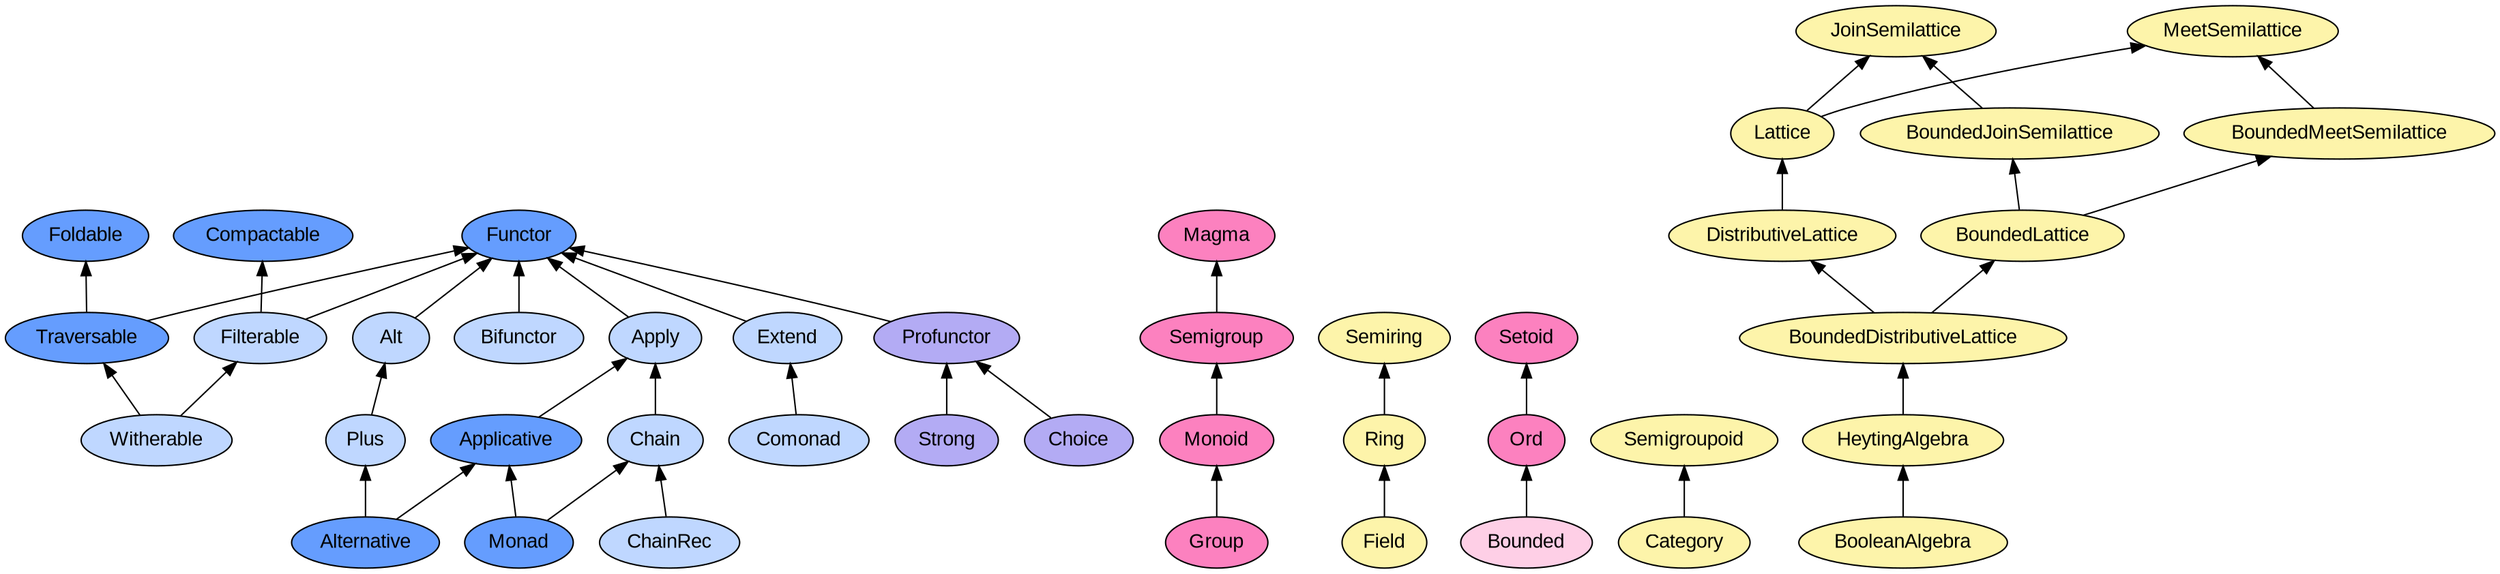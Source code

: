 digraph G {
  rankdir=BT;
  node [fontname="arial"];

  node [style=filled,color=black,fillcolor="#B3ABF4"];
  "Choice" [URL="./modules/Choice.ts.html"];
  "Profunctor" [URL="./modules/Profunctor.ts.html"];
  "Strong" [URL="./modules/Strong.ts.html"];

  "Strong" -> "Profunctor"
  "Choice" -> "Profunctor"

  node [style=filled,color=black,fillcolor="#FC81BF"];
  "Group" [URL="./modules/Group.ts.html"];
  "Magma" [URL="./modules/Magma.ts.html"];
  "Monoid" [URL="./modules/Monoid.ts.html"];
  "Semigroup" [URL="./modules/Semigroup.ts.html"];

  "Group" -> "Monoid"
  "Monoid" -> "Semigroup"
  "Semigroup" -> "Magma"

  node [style=filled,color=black,fillcolor="#FDF4AA"];
  "Field" [URL="./modules/Field.ts.html"];
  "Ring" [URL="./modules/Ring.ts.html"];
  "Semiring" [URL="./modules/Semiring.ts.html"];

  "Field" -> "Ring" -> "Semiring"

  node [style=filled,color=black,fillcolor="#FC81BF"];
  "Ord" [URL="./modules/Ord.ts.html"];
  "Setoid" [URL="./modules/Setoid.ts.html"];

  node [style=filled,color=black,fillcolor="#FECFE6"];
  "Bounded" [URL="./modules/Bounded.ts.html"];

  "Bounded" -> "Ord" -> "Setoid"

  node [style=filled,color=black,fillcolor="#FDF4AA"];
  "Category" [URL="./modules/Category.ts.html"];
  "Semigroupoid" [URL="./modules/Semigroupoid.ts.html"];

  "Category" -> "Semigroupoid"

  node [style=filled,color=black,fillcolor="#659DFE"];
  "Alternative" [URL="./modules/Alternative.ts.html"];
  "Applicative" [URL="./modules/Applicative.ts.html"];
  "Compactable" [URL="./modules/Compactable.ts.html"];
  "Foldable" [URL="./modules/Foldable.ts.html"];
  "Functor" [URL="./modules/Functor.ts.html"];
  "Monad" [URL="./modules/Monad.ts.html"];
  "Traversable" [URL="./modules/Traversable.ts.html"];

  node [style=filled,color=black,fillcolor="#BFD7FF"];
  "Alt" [URL="./modules/Alt.ts.html"];
  "Apply" [URL="./modules/Apply.ts.html"];
  "Bifunctor" [URL="./modules/Bifunctor.ts.html"];
  "Chain" [URL="./modules/Chain.ts.html"];
  "ChainRec" [URL="./modules/ChainRec.ts.html"];
  "Comonad" [URL="./modules/Comonad.ts.html"];
  "Compactable" [URL="./modules/Compactable.ts.html"];
  "Extend" [URL="./modules/Extend.ts.html"];
  "Filterable" [URL="./modules/Filterable.ts.html"];
  "Plus" [URL="./modules/Plus.ts.html"];
  "Profunctor" [URL="./modules/Profunctor.ts.html"];
  "Witherable" [URL="./modules/Witherable.ts.html"];

  "Profunctor" -> "Functor"
  "Alt" -> "Functor"
  "Bifunctor" -> "Functor"
  "Alternative" -> "Applicative"
  "Alternative" -> "Plus" -> "Alt"
  "Monad" -> "Applicative" -> "Apply" -> "Functor"
  "Monad" -> "Chain" -> "Apply"
  "ChainRec" -> "Chain"
  "Comonad" -> "Extend" -> "Functor"
  "Traversable" -> "Foldable"
  "Traversable" -> "Functor"
  "Filterable" -> "Functor"
  "Filterable" -> "Compactable"
  "Witherable" -> "Traversable"
  "Witherable" -> "Filterable"

  node [style=filled,color=black,fillcolor="#FDF4AA"];
  "BooleanAlgebra" [URL="./modules/BooleanAlgebra.ts.html"];
  "BoundedDistributiveLattice" [URL="./modules/BoundedDistributiveLattice.ts.html"];
  "BoundedJoinSemilattice" [URL="./modules/BoundedJoinSemilattice.ts.html"];
  "BoundedLattice" [URL="./modules/BoundedLattice.ts.html"];
  "BoundedMeetSemilattice" [URL="./modules/BoundedMeetSemilattice.ts.html"];
  "DistributiveLattice" [URL="./modules/DistributiveLattice.ts.html"];
  "HeytingAlgebra" [URL="./modules/HeytingAlgebra.ts.html"];
  "JoinSemilattice" [URL="./modules/JoinSemilattice.ts.html"];
  "Lattice" [URL="./modules/Lattice.ts.html"];
  "MeetSemilattice" [URL="./modules/MeetSemilattice.ts.html"];

  "BooleanAlgebra" -> "HeytingAlgebra" -> "BoundedDistributiveLattice" -> "BoundedLattice" -> "BoundedJoinSemilattice"
  "BoundedDistributiveLattice" -> "DistributiveLattice" -> "Lattice" -> "JoinSemilattice"
  "Lattice" -> "MeetSemilattice"
  "BoundedJoinSemilattice" -> "JoinSemilattice"
  "BoundedLattice" -> "BoundedMeetSemilattice" -> "MeetSemilattice"
}

